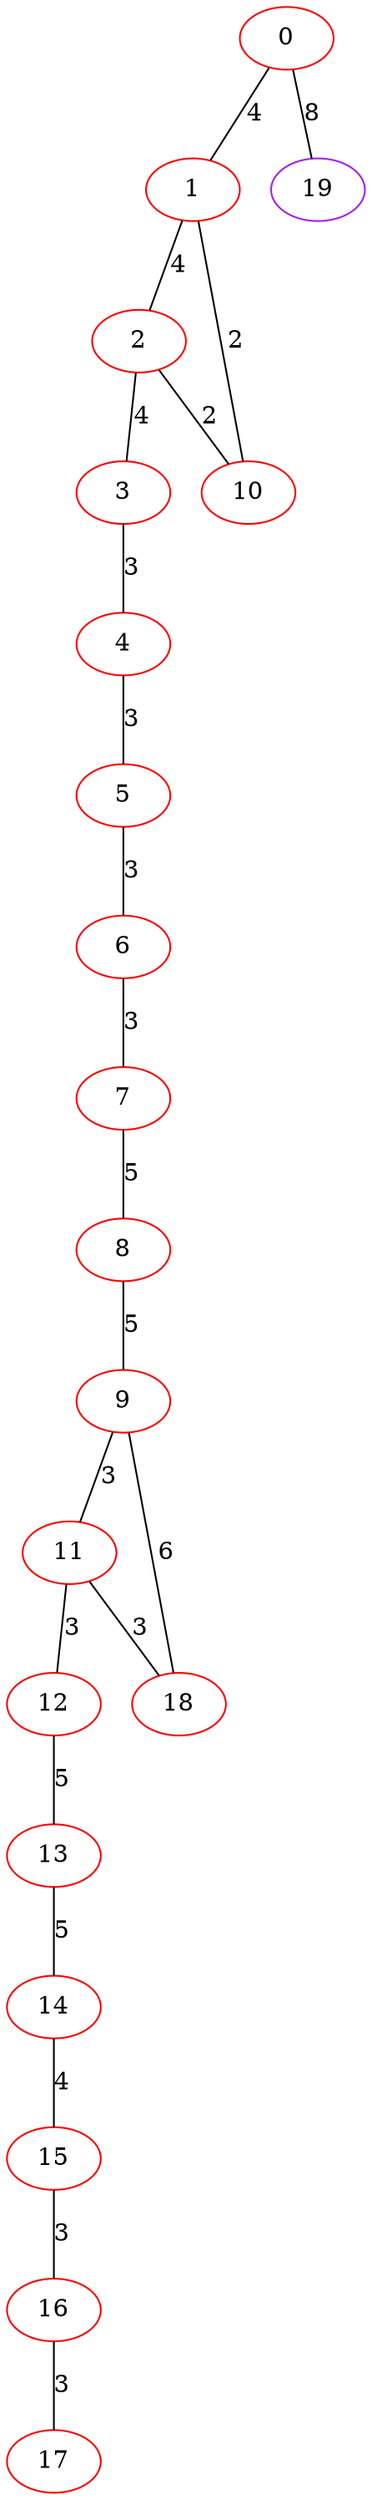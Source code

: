 graph "" {
0 [color=red, weight=1];
1 [color=red, weight=1];
2 [color=red, weight=1];
3 [color=red, weight=1];
4 [color=red, weight=1];
5 [color=red, weight=1];
6 [color=red, weight=1];
7 [color=red, weight=1];
8 [color=red, weight=1];
9 [color=red, weight=1];
10 [color=red, weight=1];
11 [color=red, weight=1];
12 [color=red, weight=1];
13 [color=red, weight=1];
14 [color=red, weight=1];
15 [color=red, weight=1];
16 [color=red, weight=1];
17 [color=red, weight=1];
18 [color=red, weight=1];
19 [color=purple, weight=4];
0 -- 1  [key=0, label=4];
0 -- 19  [key=0, label=8];
1 -- 2  [key=0, label=4];
1 -- 10  [key=0, label=2];
2 -- 10  [key=0, label=2];
2 -- 3  [key=0, label=4];
3 -- 4  [key=0, label=3];
4 -- 5  [key=0, label=3];
5 -- 6  [key=0, label=3];
6 -- 7  [key=0, label=3];
7 -- 8  [key=0, label=5];
8 -- 9  [key=0, label=5];
9 -- 18  [key=0, label=6];
9 -- 11  [key=0, label=3];
11 -- 18  [key=0, label=3];
11 -- 12  [key=0, label=3];
12 -- 13  [key=0, label=5];
13 -- 14  [key=0, label=5];
14 -- 15  [key=0, label=4];
15 -- 16  [key=0, label=3];
16 -- 17  [key=0, label=3];
}
